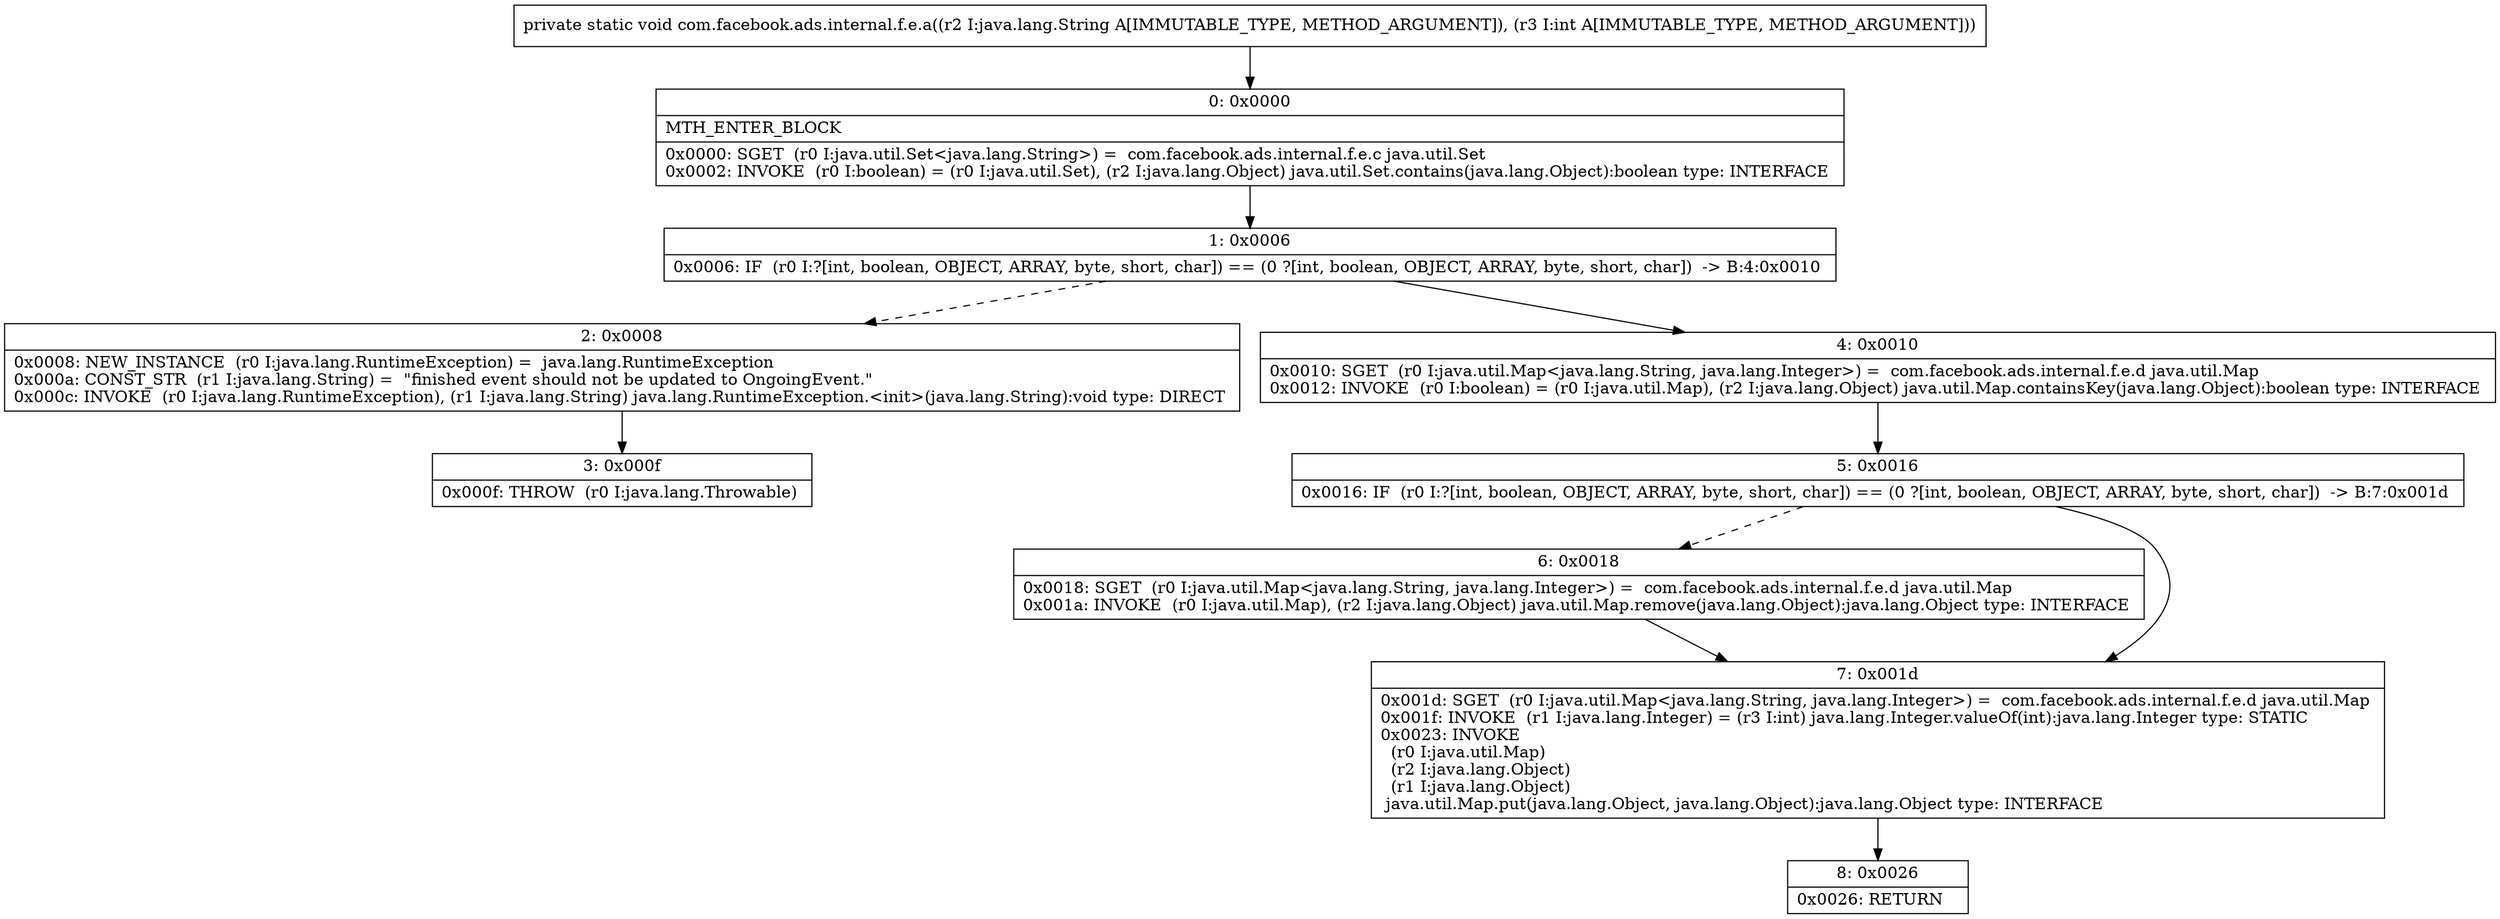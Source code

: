 digraph "CFG forcom.facebook.ads.internal.f.e.a(Ljava\/lang\/String;I)V" {
Node_0 [shape=record,label="{0\:\ 0x0000|MTH_ENTER_BLOCK\l|0x0000: SGET  (r0 I:java.util.Set\<java.lang.String\>) =  com.facebook.ads.internal.f.e.c java.util.Set \l0x0002: INVOKE  (r0 I:boolean) = (r0 I:java.util.Set), (r2 I:java.lang.Object) java.util.Set.contains(java.lang.Object):boolean type: INTERFACE \l}"];
Node_1 [shape=record,label="{1\:\ 0x0006|0x0006: IF  (r0 I:?[int, boolean, OBJECT, ARRAY, byte, short, char]) == (0 ?[int, boolean, OBJECT, ARRAY, byte, short, char])  \-\> B:4:0x0010 \l}"];
Node_2 [shape=record,label="{2\:\ 0x0008|0x0008: NEW_INSTANCE  (r0 I:java.lang.RuntimeException) =  java.lang.RuntimeException \l0x000a: CONST_STR  (r1 I:java.lang.String) =  \"finished event should not be updated to OngoingEvent.\" \l0x000c: INVOKE  (r0 I:java.lang.RuntimeException), (r1 I:java.lang.String) java.lang.RuntimeException.\<init\>(java.lang.String):void type: DIRECT \l}"];
Node_3 [shape=record,label="{3\:\ 0x000f|0x000f: THROW  (r0 I:java.lang.Throwable) \l}"];
Node_4 [shape=record,label="{4\:\ 0x0010|0x0010: SGET  (r0 I:java.util.Map\<java.lang.String, java.lang.Integer\>) =  com.facebook.ads.internal.f.e.d java.util.Map \l0x0012: INVOKE  (r0 I:boolean) = (r0 I:java.util.Map), (r2 I:java.lang.Object) java.util.Map.containsKey(java.lang.Object):boolean type: INTERFACE \l}"];
Node_5 [shape=record,label="{5\:\ 0x0016|0x0016: IF  (r0 I:?[int, boolean, OBJECT, ARRAY, byte, short, char]) == (0 ?[int, boolean, OBJECT, ARRAY, byte, short, char])  \-\> B:7:0x001d \l}"];
Node_6 [shape=record,label="{6\:\ 0x0018|0x0018: SGET  (r0 I:java.util.Map\<java.lang.String, java.lang.Integer\>) =  com.facebook.ads.internal.f.e.d java.util.Map \l0x001a: INVOKE  (r0 I:java.util.Map), (r2 I:java.lang.Object) java.util.Map.remove(java.lang.Object):java.lang.Object type: INTERFACE \l}"];
Node_7 [shape=record,label="{7\:\ 0x001d|0x001d: SGET  (r0 I:java.util.Map\<java.lang.String, java.lang.Integer\>) =  com.facebook.ads.internal.f.e.d java.util.Map \l0x001f: INVOKE  (r1 I:java.lang.Integer) = (r3 I:int) java.lang.Integer.valueOf(int):java.lang.Integer type: STATIC \l0x0023: INVOKE  \l  (r0 I:java.util.Map)\l  (r2 I:java.lang.Object)\l  (r1 I:java.lang.Object)\l java.util.Map.put(java.lang.Object, java.lang.Object):java.lang.Object type: INTERFACE \l}"];
Node_8 [shape=record,label="{8\:\ 0x0026|0x0026: RETURN   \l}"];
MethodNode[shape=record,label="{private static void com.facebook.ads.internal.f.e.a((r2 I:java.lang.String A[IMMUTABLE_TYPE, METHOD_ARGUMENT]), (r3 I:int A[IMMUTABLE_TYPE, METHOD_ARGUMENT])) }"];
MethodNode -> Node_0;
Node_0 -> Node_1;
Node_1 -> Node_2[style=dashed];
Node_1 -> Node_4;
Node_2 -> Node_3;
Node_4 -> Node_5;
Node_5 -> Node_6[style=dashed];
Node_5 -> Node_7;
Node_6 -> Node_7;
Node_7 -> Node_8;
}

